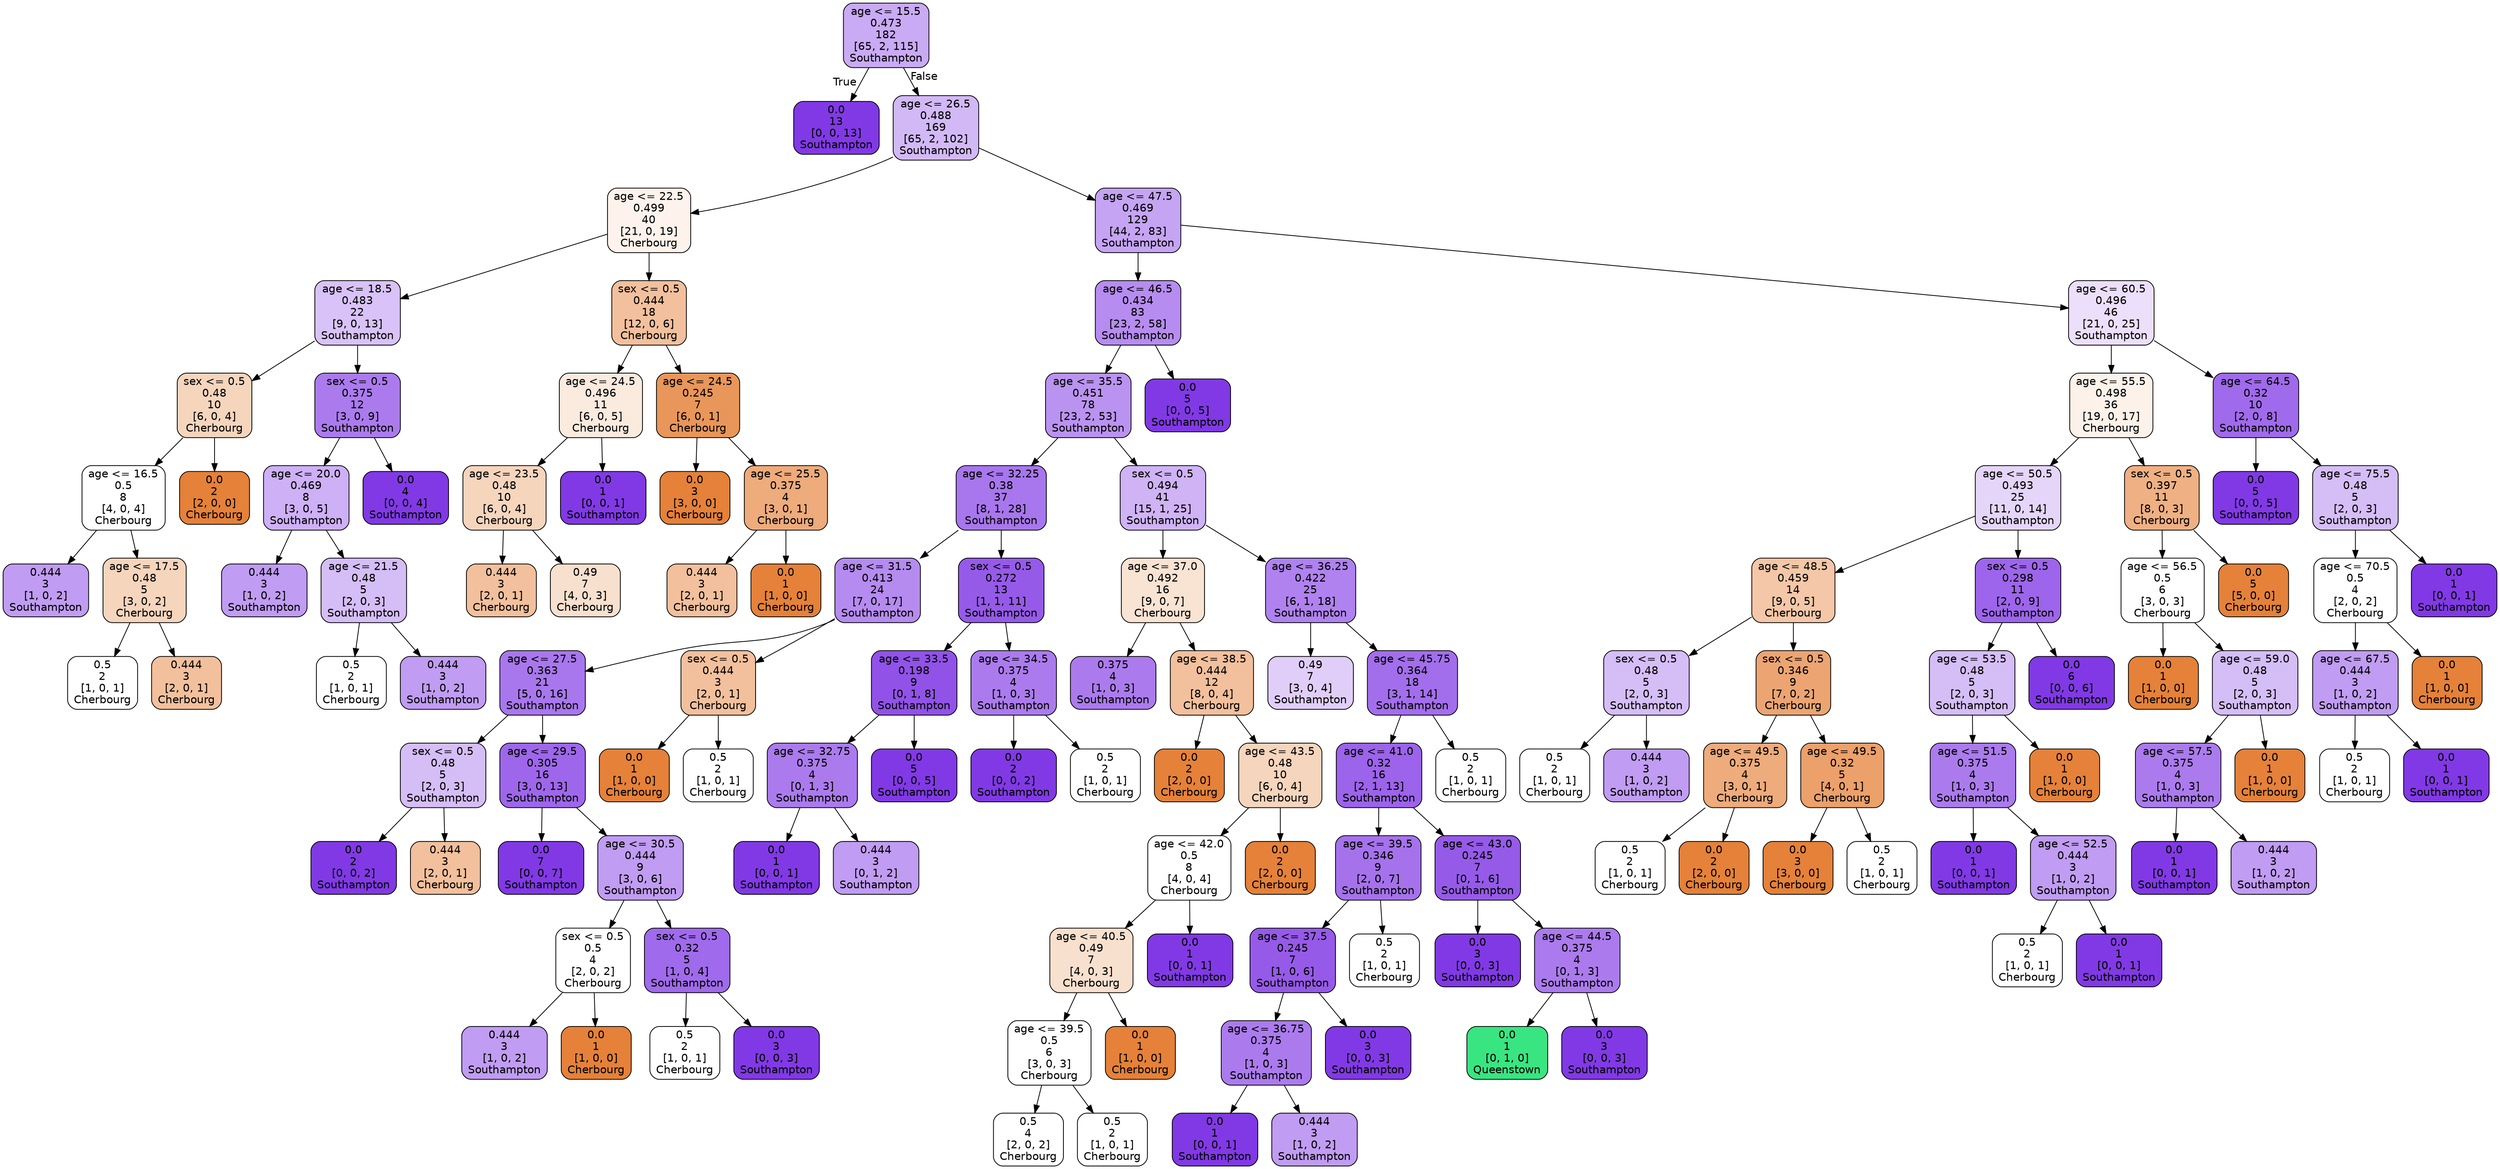 digraph Tree {
node [shape=box, style="filled, rounded", color="black", fontname="helvetica"] ;
edge [fontname="helvetica"] ;
0 [label="age <= 15.5\n0.473\n182\n[65, 2, 115]\nSouthampton", fillcolor="#c9aaf4"] ;
1 [label="0.0\n13\n[0, 0, 13]\nSouthampton", fillcolor="#8139e5"] ;
0 -> 1 [labeldistance=2.5, labelangle=45, headlabel="True"] ;
2 [label="age <= 26.5\n0.488\n169\n[65, 2, 102]\nSouthampton", fillcolor="#d2b9f6"] ;
0 -> 2 [labeldistance=2.5, labelangle=-45, headlabel="False"] ;
3 [label="age <= 22.5\n0.499\n40\n[21, 0, 19]\nCherbourg", fillcolor="#fdf3ec"] ;
2 -> 3 ;
4 [label="age <= 18.5\n0.483\n22\n[9, 0, 13]\nSouthampton", fillcolor="#d8c2f7"] ;
3 -> 4 ;
5 [label="sex <= 0.5\n0.48\n10\n[6, 0, 4]\nCherbourg", fillcolor="#f6d5bd"] ;
4 -> 5 ;
6 [label="age <= 16.5\n0.5\n8\n[4, 0, 4]\nCherbourg", fillcolor="#ffffff"] ;
5 -> 6 ;
7 [label="0.444\n3\n[1, 0, 2]\nSouthampton", fillcolor="#c09cf2"] ;
6 -> 7 ;
8 [label="age <= 17.5\n0.48\n5\n[3, 0, 2]\nCherbourg", fillcolor="#f6d5bd"] ;
6 -> 8 ;
9 [label="0.5\n2\n[1, 0, 1]\nCherbourg", fillcolor="#ffffff"] ;
8 -> 9 ;
10 [label="0.444\n3\n[2, 0, 1]\nCherbourg", fillcolor="#f2c09c"] ;
8 -> 10 ;
11 [label="0.0\n2\n[2, 0, 0]\nCherbourg", fillcolor="#e58139"] ;
5 -> 11 ;
12 [label="sex <= 0.5\n0.375\n12\n[3, 0, 9]\nSouthampton", fillcolor="#ab7bee"] ;
4 -> 12 ;
13 [label="age <= 20.0\n0.469\n8\n[3, 0, 5]\nSouthampton", fillcolor="#cdb0f5"] ;
12 -> 13 ;
14 [label="0.444\n3\n[1, 0, 2]\nSouthampton", fillcolor="#c09cf2"] ;
13 -> 14 ;
15 [label="age <= 21.5\n0.48\n5\n[2, 0, 3]\nSouthampton", fillcolor="#d5bdf6"] ;
13 -> 15 ;
16 [label="0.5\n2\n[1, 0, 1]\nCherbourg", fillcolor="#ffffff"] ;
15 -> 16 ;
17 [label="0.444\n3\n[1, 0, 2]\nSouthampton", fillcolor="#c09cf2"] ;
15 -> 17 ;
18 [label="0.0\n4\n[0, 0, 4]\nSouthampton", fillcolor="#8139e5"] ;
12 -> 18 ;
19 [label="sex <= 0.5\n0.444\n18\n[12, 0, 6]\nCherbourg", fillcolor="#f2c09c"] ;
3 -> 19 ;
20 [label="age <= 24.5\n0.496\n11\n[6, 0, 5]\nCherbourg", fillcolor="#fbeade"] ;
19 -> 20 ;
21 [label="age <= 23.5\n0.48\n10\n[6, 0, 4]\nCherbourg", fillcolor="#f6d5bd"] ;
20 -> 21 ;
22 [label="0.444\n3\n[2, 0, 1]\nCherbourg", fillcolor="#f2c09c"] ;
21 -> 22 ;
23 [label="0.49\n7\n[4, 0, 3]\nCherbourg", fillcolor="#f8e0ce"] ;
21 -> 23 ;
24 [label="0.0\n1\n[0, 0, 1]\nSouthampton", fillcolor="#8139e5"] ;
20 -> 24 ;
25 [label="age <= 24.5\n0.245\n7\n[6, 0, 1]\nCherbourg", fillcolor="#e9965a"] ;
19 -> 25 ;
26 [label="0.0\n3\n[3, 0, 0]\nCherbourg", fillcolor="#e58139"] ;
25 -> 26 ;
27 [label="age <= 25.5\n0.375\n4\n[3, 0, 1]\nCherbourg", fillcolor="#eeab7b"] ;
25 -> 27 ;
28 [label="0.444\n3\n[2, 0, 1]\nCherbourg", fillcolor="#f2c09c"] ;
27 -> 28 ;
29 [label="0.0\n1\n[1, 0, 0]\nCherbourg", fillcolor="#e58139"] ;
27 -> 29 ;
30 [label="age <= 47.5\n0.469\n129\n[44, 2, 83]\nSouthampton", fillcolor="#c5a4f3"] ;
2 -> 30 ;
31 [label="age <= 46.5\n0.434\n83\n[23, 2, 58]\nSouthampton", fillcolor="#b68cf0"] ;
30 -> 31 ;
32 [label="age <= 35.5\n0.451\n78\n[23, 2, 53]\nSouthampton", fillcolor="#ba93f1"] ;
31 -> 32 ;
33 [label="age <= 32.25\n0.38\n37\n[8, 1, 28]\nSouthampton", fillcolor="#a876ed"] ;
32 -> 33 ;
34 [label="age <= 31.5\n0.413\n24\n[7, 0, 17]\nSouthampton", fillcolor="#b58bf0"] ;
33 -> 34 ;
35 [label="age <= 27.5\n0.363\n21\n[5, 0, 16]\nSouthampton", fillcolor="#a877ed"] ;
34 -> 35 ;
36 [label="sex <= 0.5\n0.48\n5\n[2, 0, 3]\nSouthampton", fillcolor="#d5bdf6"] ;
35 -> 36 ;
37 [label="0.0\n2\n[0, 0, 2]\nSouthampton", fillcolor="#8139e5"] ;
36 -> 37 ;
38 [label="0.444\n3\n[2, 0, 1]\nCherbourg", fillcolor="#f2c09c"] ;
36 -> 38 ;
39 [label="age <= 29.5\n0.305\n16\n[3, 0, 13]\nSouthampton", fillcolor="#9e67eb"] ;
35 -> 39 ;
40 [label="0.0\n7\n[0, 0, 7]\nSouthampton", fillcolor="#8139e5"] ;
39 -> 40 ;
41 [label="age <= 30.5\n0.444\n9\n[3, 0, 6]\nSouthampton", fillcolor="#c09cf2"] ;
39 -> 41 ;
42 [label="sex <= 0.5\n0.5\n4\n[2, 0, 2]\nCherbourg", fillcolor="#ffffff"] ;
41 -> 42 ;
43 [label="0.444\n3\n[1, 0, 2]\nSouthampton", fillcolor="#c09cf2"] ;
42 -> 43 ;
44 [label="0.0\n1\n[1, 0, 0]\nCherbourg", fillcolor="#e58139"] ;
42 -> 44 ;
45 [label="sex <= 0.5\n0.32\n5\n[1, 0, 4]\nSouthampton", fillcolor="#a06aec"] ;
41 -> 45 ;
46 [label="0.5\n2\n[1, 0, 1]\nCherbourg", fillcolor="#ffffff"] ;
45 -> 46 ;
47 [label="0.0\n3\n[0, 0, 3]\nSouthampton", fillcolor="#8139e5"] ;
45 -> 47 ;
48 [label="sex <= 0.5\n0.444\n3\n[2, 0, 1]\nCherbourg", fillcolor="#f2c09c"] ;
34 -> 48 ;
49 [label="0.0\n1\n[1, 0, 0]\nCherbourg", fillcolor="#e58139"] ;
48 -> 49 ;
50 [label="0.5\n2\n[1, 0, 1]\nCherbourg", fillcolor="#ffffff"] ;
48 -> 50 ;
51 [label="sex <= 0.5\n0.272\n13\n[1, 1, 11]\nSouthampton", fillcolor="#965ae9"] ;
33 -> 51 ;
52 [label="age <= 33.5\n0.198\n9\n[0, 1, 8]\nSouthampton", fillcolor="#9152e8"] ;
51 -> 52 ;
53 [label="age <= 32.75\n0.375\n4\n[0, 1, 3]\nSouthampton", fillcolor="#ab7bee"] ;
52 -> 53 ;
54 [label="0.0\n1\n[0, 0, 1]\nSouthampton", fillcolor="#8139e5"] ;
53 -> 54 ;
55 [label="0.444\n3\n[0, 1, 2]\nSouthampton", fillcolor="#c09cf2"] ;
53 -> 55 ;
56 [label="0.0\n5\n[0, 0, 5]\nSouthampton", fillcolor="#8139e5"] ;
52 -> 56 ;
57 [label="age <= 34.5\n0.375\n4\n[1, 0, 3]\nSouthampton", fillcolor="#ab7bee"] ;
51 -> 57 ;
58 [label="0.0\n2\n[0, 0, 2]\nSouthampton", fillcolor="#8139e5"] ;
57 -> 58 ;
59 [label="0.5\n2\n[1, 0, 1]\nCherbourg", fillcolor="#ffffff"] ;
57 -> 59 ;
60 [label="sex <= 0.5\n0.494\n41\n[15, 1, 25]\nSouthampton", fillcolor="#cfb3f5"] ;
32 -> 60 ;
61 [label="age <= 37.0\n0.492\n16\n[9, 0, 7]\nCherbourg", fillcolor="#f9e3d3"] ;
60 -> 61 ;
62 [label="0.375\n4\n[1, 0, 3]\nSouthampton", fillcolor="#ab7bee"] ;
61 -> 62 ;
63 [label="age <= 38.5\n0.444\n12\n[8, 0, 4]\nCherbourg", fillcolor="#f2c09c"] ;
61 -> 63 ;
64 [label="0.0\n2\n[2, 0, 0]\nCherbourg", fillcolor="#e58139"] ;
63 -> 64 ;
65 [label="age <= 43.5\n0.48\n10\n[6, 0, 4]\nCherbourg", fillcolor="#f6d5bd"] ;
63 -> 65 ;
66 [label="age <= 42.0\n0.5\n8\n[4, 0, 4]\nCherbourg", fillcolor="#ffffff"] ;
65 -> 66 ;
67 [label="age <= 40.5\n0.49\n7\n[4, 0, 3]\nCherbourg", fillcolor="#f8e0ce"] ;
66 -> 67 ;
68 [label="age <= 39.5\n0.5\n6\n[3, 0, 3]\nCherbourg", fillcolor="#ffffff"] ;
67 -> 68 ;
69 [label="0.5\n4\n[2, 0, 2]\nCherbourg", fillcolor="#ffffff"] ;
68 -> 69 ;
70 [label="0.5\n2\n[1, 0, 1]\nCherbourg", fillcolor="#ffffff"] ;
68 -> 70 ;
71 [label="0.0\n1\n[1, 0, 0]\nCherbourg", fillcolor="#e58139"] ;
67 -> 71 ;
72 [label="0.0\n1\n[0, 0, 1]\nSouthampton", fillcolor="#8139e5"] ;
66 -> 72 ;
73 [label="0.0\n2\n[2, 0, 0]\nCherbourg", fillcolor="#e58139"] ;
65 -> 73 ;
74 [label="age <= 36.25\n0.422\n25\n[6, 1, 18]\nSouthampton", fillcolor="#af82ef"] ;
60 -> 74 ;
75 [label="0.49\n7\n[3, 0, 4]\nSouthampton", fillcolor="#e0cef8"] ;
74 -> 75 ;
76 [label="age <= 45.75\n0.364\n18\n[3, 1, 14]\nSouthampton", fillcolor="#a36eec"] ;
74 -> 76 ;
77 [label="age <= 41.0\n0.32\n16\n[2, 1, 13]\nSouthampton", fillcolor="#9c63eb"] ;
76 -> 77 ;
78 [label="age <= 39.5\n0.346\n9\n[2, 0, 7]\nSouthampton", fillcolor="#a572ec"] ;
77 -> 78 ;
79 [label="age <= 37.5\n0.245\n7\n[1, 0, 6]\nSouthampton", fillcolor="#965ae9"] ;
78 -> 79 ;
80 [label="age <= 36.75\n0.375\n4\n[1, 0, 3]\nSouthampton", fillcolor="#ab7bee"] ;
79 -> 80 ;
81 [label="0.0\n1\n[0, 0, 1]\nSouthampton", fillcolor="#8139e5"] ;
80 -> 81 ;
82 [label="0.444\n3\n[1, 0, 2]\nSouthampton", fillcolor="#c09cf2"] ;
80 -> 82 ;
83 [label="0.0\n3\n[0, 0, 3]\nSouthampton", fillcolor="#8139e5"] ;
79 -> 83 ;
84 [label="0.5\n2\n[1, 0, 1]\nCherbourg", fillcolor="#ffffff"] ;
78 -> 84 ;
85 [label="age <= 43.0\n0.245\n7\n[0, 1, 6]\nSouthampton", fillcolor="#965ae9"] ;
77 -> 85 ;
86 [label="0.0\n3\n[0, 0, 3]\nSouthampton", fillcolor="#8139e5"] ;
85 -> 86 ;
87 [label="age <= 44.5\n0.375\n4\n[0, 1, 3]\nSouthampton", fillcolor="#ab7bee"] ;
85 -> 87 ;
88 [label="0.0\n1\n[0, 1, 0]\nQueenstown", fillcolor="#39e581"] ;
87 -> 88 ;
89 [label="0.0\n3\n[0, 0, 3]\nSouthampton", fillcolor="#8139e5"] ;
87 -> 89 ;
90 [label="0.5\n2\n[1, 0, 1]\nCherbourg", fillcolor="#ffffff"] ;
76 -> 90 ;
91 [label="0.0\n5\n[0, 0, 5]\nSouthampton", fillcolor="#8139e5"] ;
31 -> 91 ;
92 [label="age <= 60.5\n0.496\n46\n[21, 0, 25]\nSouthampton", fillcolor="#ebdffb"] ;
30 -> 92 ;
93 [label="age <= 55.5\n0.498\n36\n[19, 0, 17]\nCherbourg", fillcolor="#fcf2ea"] ;
92 -> 93 ;
94 [label="age <= 50.5\n0.493\n25\n[11, 0, 14]\nSouthampton", fillcolor="#e4d5f9"] ;
93 -> 94 ;
95 [label="age <= 48.5\n0.459\n14\n[9, 0, 5]\nCherbourg", fillcolor="#f3c7a7"] ;
94 -> 95 ;
96 [label="sex <= 0.5\n0.48\n5\n[2, 0, 3]\nSouthampton", fillcolor="#d5bdf6"] ;
95 -> 96 ;
97 [label="0.5\n2\n[1, 0, 1]\nCherbourg", fillcolor="#ffffff"] ;
96 -> 97 ;
98 [label="0.444\n3\n[1, 0, 2]\nSouthampton", fillcolor="#c09cf2"] ;
96 -> 98 ;
99 [label="sex <= 0.5\n0.346\n9\n[7, 0, 2]\nCherbourg", fillcolor="#eca572"] ;
95 -> 99 ;
100 [label="age <= 49.5\n0.375\n4\n[3, 0, 1]\nCherbourg", fillcolor="#eeab7b"] ;
99 -> 100 ;
101 [label="0.5\n2\n[1, 0, 1]\nCherbourg", fillcolor="#ffffff"] ;
100 -> 101 ;
102 [label="0.0\n2\n[2, 0, 0]\nCherbourg", fillcolor="#e58139"] ;
100 -> 102 ;
103 [label="age <= 49.5\n0.32\n5\n[4, 0, 1]\nCherbourg", fillcolor="#eca06a"] ;
99 -> 103 ;
104 [label="0.0\n3\n[3, 0, 0]\nCherbourg", fillcolor="#e58139"] ;
103 -> 104 ;
105 [label="0.5\n2\n[1, 0, 1]\nCherbourg", fillcolor="#ffffff"] ;
103 -> 105 ;
106 [label="sex <= 0.5\n0.298\n11\n[2, 0, 9]\nSouthampton", fillcolor="#9d65eb"] ;
94 -> 106 ;
107 [label="age <= 53.5\n0.48\n5\n[2, 0, 3]\nSouthampton", fillcolor="#d5bdf6"] ;
106 -> 107 ;
108 [label="age <= 51.5\n0.375\n4\n[1, 0, 3]\nSouthampton", fillcolor="#ab7bee"] ;
107 -> 108 ;
109 [label="0.0\n1\n[0, 0, 1]\nSouthampton", fillcolor="#8139e5"] ;
108 -> 109 ;
110 [label="age <= 52.5\n0.444\n3\n[1, 0, 2]\nSouthampton", fillcolor="#c09cf2"] ;
108 -> 110 ;
111 [label="0.5\n2\n[1, 0, 1]\nCherbourg", fillcolor="#ffffff"] ;
110 -> 111 ;
112 [label="0.0\n1\n[0, 0, 1]\nSouthampton", fillcolor="#8139e5"] ;
110 -> 112 ;
113 [label="0.0\n1\n[1, 0, 0]\nCherbourg", fillcolor="#e58139"] ;
107 -> 113 ;
114 [label="0.0\n6\n[0, 0, 6]\nSouthampton", fillcolor="#8139e5"] ;
106 -> 114 ;
115 [label="sex <= 0.5\n0.397\n11\n[8, 0, 3]\nCherbourg", fillcolor="#efb083"] ;
93 -> 115 ;
116 [label="age <= 56.5\n0.5\n6\n[3, 0, 3]\nCherbourg", fillcolor="#ffffff"] ;
115 -> 116 ;
117 [label="0.0\n1\n[1, 0, 0]\nCherbourg", fillcolor="#e58139"] ;
116 -> 117 ;
118 [label="age <= 59.0\n0.48\n5\n[2, 0, 3]\nSouthampton", fillcolor="#d5bdf6"] ;
116 -> 118 ;
119 [label="age <= 57.5\n0.375\n4\n[1, 0, 3]\nSouthampton", fillcolor="#ab7bee"] ;
118 -> 119 ;
120 [label="0.0\n1\n[0, 0, 1]\nSouthampton", fillcolor="#8139e5"] ;
119 -> 120 ;
121 [label="0.444\n3\n[1, 0, 2]\nSouthampton", fillcolor="#c09cf2"] ;
119 -> 121 ;
122 [label="0.0\n1\n[1, 0, 0]\nCherbourg", fillcolor="#e58139"] ;
118 -> 122 ;
123 [label="0.0\n5\n[5, 0, 0]\nCherbourg", fillcolor="#e58139"] ;
115 -> 123 ;
124 [label="age <= 64.5\n0.32\n10\n[2, 0, 8]\nSouthampton", fillcolor="#a06aec"] ;
92 -> 124 ;
125 [label="0.0\n5\n[0, 0, 5]\nSouthampton", fillcolor="#8139e5"] ;
124 -> 125 ;
126 [label="age <= 75.5\n0.48\n5\n[2, 0, 3]\nSouthampton", fillcolor="#d5bdf6"] ;
124 -> 126 ;
127 [label="age <= 70.5\n0.5\n4\n[2, 0, 2]\nCherbourg", fillcolor="#ffffff"] ;
126 -> 127 ;
128 [label="age <= 67.5\n0.444\n3\n[1, 0, 2]\nSouthampton", fillcolor="#c09cf2"] ;
127 -> 128 ;
129 [label="0.5\n2\n[1, 0, 1]\nCherbourg", fillcolor="#ffffff"] ;
128 -> 129 ;
130 [label="0.0\n1\n[0, 0, 1]\nSouthampton", fillcolor="#8139e5"] ;
128 -> 130 ;
131 [label="0.0\n1\n[1, 0, 0]\nCherbourg", fillcolor="#e58139"] ;
127 -> 131 ;
132 [label="0.0\n1\n[0, 0, 1]\nSouthampton", fillcolor="#8139e5"] ;
126 -> 132 ;
}